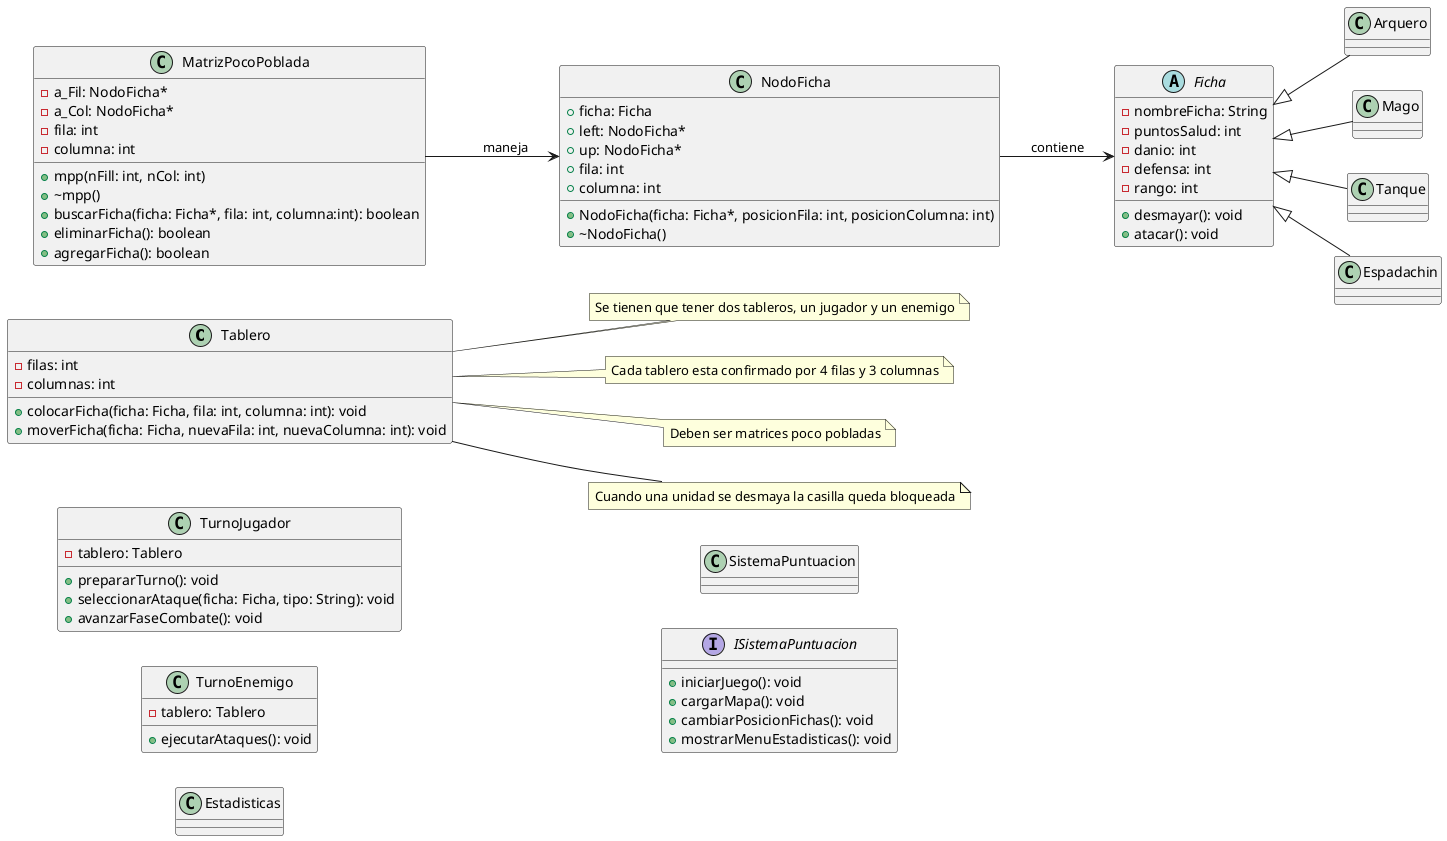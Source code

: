 @startuml

left to right direction

class Tablero{
    - filas: int
    - columnas: int
    + colocarFicha(ficha: Ficha, fila: int, columna: int): void
    + moverFicha(ficha: Ficha, nuevaFila: int, nuevaColumna: int): void
}

abstract Ficha{
    - nombreFicha: String
    - puntosSalud: int
    - danio: int
    - defensa: int
    - rango: int
    + desmayar(): void
    + atacar(): void
}

class NodoFicha{
    + ficha: Ficha
    + left: NodoFicha*
    + up: NodoFicha*
    + fila: int
    + columna: int
    + NodoFicha(ficha: Ficha*, posicionFila: int, posicionColumna: int)
    + ~NodoFicha()
}

class MatrizPocoPoblada{
    - a_Fil: NodoFicha*
    - a_Col: NodoFicha*
    - fila: int
    - columna: int
    + mpp(nFill: int, nCol: int)
    + ~mpp()
    + buscarFicha(ficha: Ficha*, fila: int, columna:int): boolean
    + eliminarFicha(): boolean
    + agregarFicha(): boolean
}


class TurnoJugador{
    - tablero: Tablero
    + prepararTurno(): void
    + seleccionarAtaque(ficha: Ficha, tipo: String): void
    + avanzarFaseCombate(): void
}

class TurnoEnemigo{
    - tablero: Tablero
    + ejecutarAtaques(): void
}


class Estadisticas{

}

class SistemaPuntuacion{

}

interface ISistemaPuntuacion{
    + iniciarJuego(): void
    + cargarMapa(): void
    + cambiarPosicionFichas(): void
    + mostrarMenuEstadisticas(): void
}

'Notas
note "Se tienen que tener dos tableros, un jugador y un enemigo" as N1
note "Cada tablero esta confirmado por 4 filas y 3 columnas" as N2
note "Deben ser matrices poco pobladas" as N3
note "Cuando una unidad se desmaya la casilla queda bloqueada" as N4

'Relaciones de notas
Tablero -- N1
Tablero -- N2
Tablero -- N3
Tablero -- N4

'Relaciones
Ficha <|-- Arquero
Ficha <|-- Mago
Ficha <|-- Tanque
Ficha <|-- Espadachin

NodoFicha --> Ficha: contiene
MatrizPocoPoblada --> NodoFicha: maneja



@enduml
